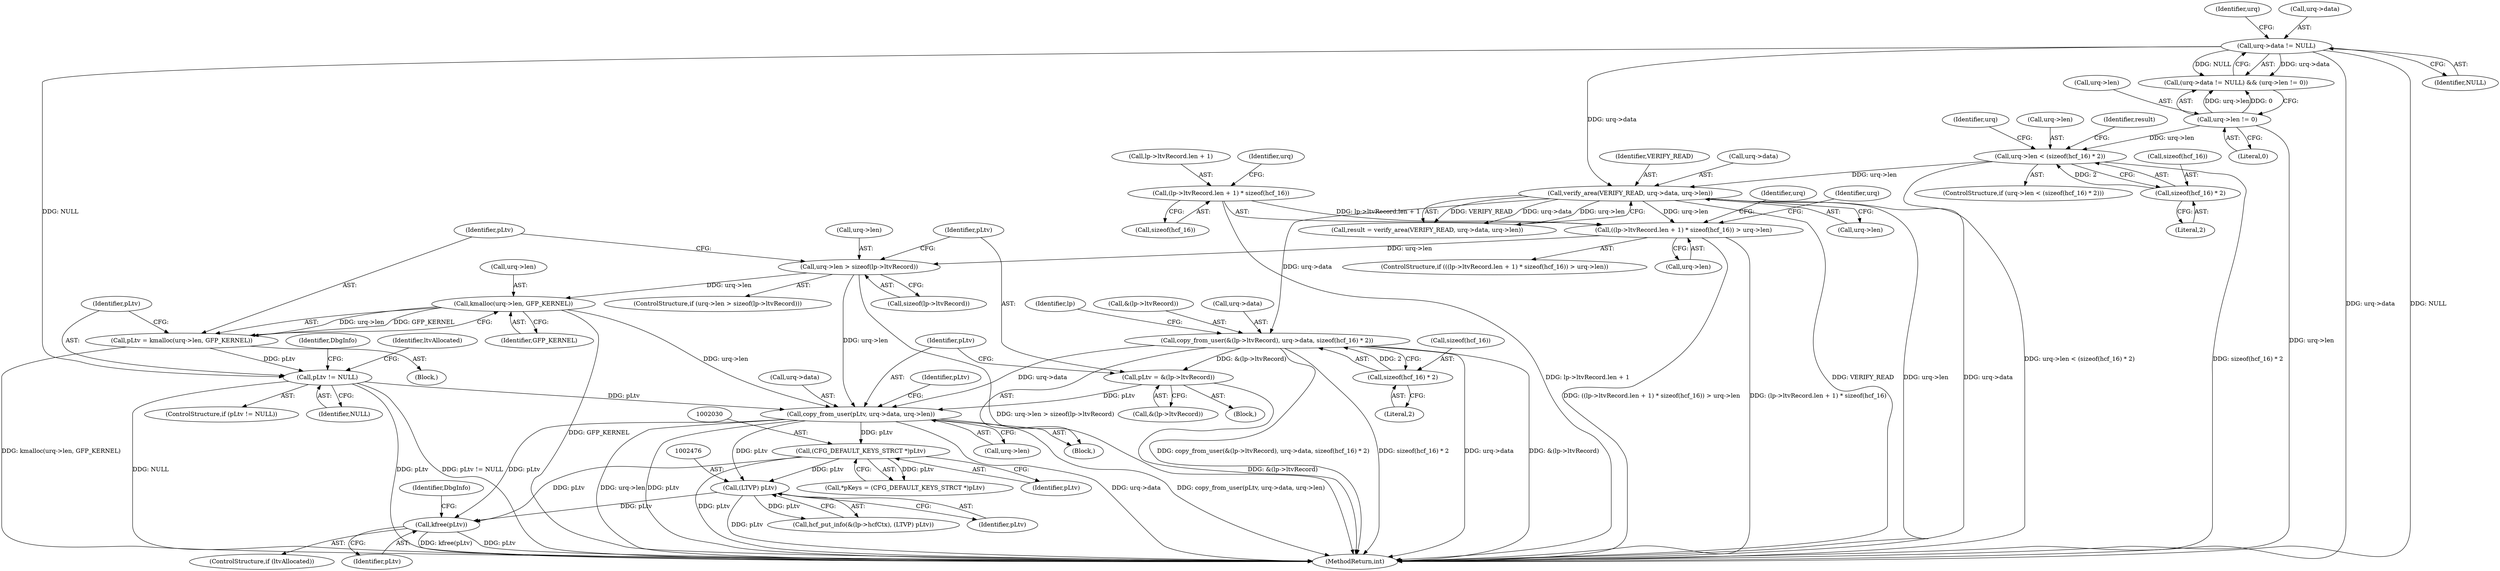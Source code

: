 digraph "0_linux_b5e2f339865fb443107e5b10603e53bbc92dc054_0@API" {
"1002483" [label="(Call,kfree(pLtv))"];
"1000400" [label="(Call,copy_from_user(pLtv, urq->data, urq->len))"];
"1000359" [label="(Call,pLtv != NULL)"];
"1000351" [label="(Call,pLtv = kmalloc(urq->len, GFP_KERNEL))"];
"1000353" [label="(Call,kmalloc(urq->len, GFP_KERNEL))"];
"1000342" [label="(Call,urq->len > sizeof(lp->ltvRecord))"];
"1000306" [label="(Call,((lp->ltvRecord.len + 1) * sizeof(hcf_16)) > urq->len)"];
"1000307" [label="(Call,(lp->ltvRecord.len + 1) * sizeof(hcf_16))"];
"1000268" [label="(Call,verify_area(VERIFY_READ, urq->data, urq->len))"];
"1000222" [label="(Call,urq->data != NULL)"];
"1000234" [label="(Call,urq->len < (sizeof(hcf_16) * 2))"];
"1000227" [label="(Call,urq->len != 0)"];
"1000238" [label="(Call,sizeof(hcf_16) * 2)"];
"1000394" [label="(Call,pLtv = &(lp->ltvRecord))"];
"1000293" [label="(Call,copy_from_user(&(lp->ltvRecord), urq->data, sizeof(hcf_16) * 2))"];
"1000301" [label="(Call,sizeof(hcf_16) * 2)"];
"1002029" [label="(Call,(CFG_DEFAULT_KEYS_STRCT *)pLtv)"];
"1002475" [label="(Call,(LTVP) pLtv)"];
"1002027" [label="(Call,*pKeys = (CFG_DEFAULT_KEYS_STRCT *)pLtv)"];
"1000268" [label="(Call,verify_area(VERIFY_READ, urq->data, urq->len))"];
"1000306" [label="(Call,((lp->ltvRecord.len + 1) * sizeof(hcf_16)) > urq->len)"];
"1000269" [label="(Identifier,VERIFY_READ)"];
"1000228" [label="(Call,urq->len)"];
"1000227" [label="(Call,urq->len != 0)"];
"1002031" [label="(Identifier,pLtv)"];
"1000315" [label="(Call,sizeof(hcf_16))"];
"1000351" [label="(Call,pLtv = kmalloc(urq->len, GFP_KERNEL))"];
"1000234" [label="(Call,urq->len < (sizeof(hcf_16) * 2))"];
"1000369" [label="(Identifier,DbgInfo)"];
"1000245" [label="(Identifier,urq)"];
"1000401" [label="(Identifier,pLtv)"];
"1000318" [label="(Identifier,urq)"];
"1000229" [label="(Identifier,urq)"];
"1002029" [label="(Call,(CFG_DEFAULT_KEYS_STRCT *)pLtv)"];
"1000402" [label="(Call,urq->data)"];
"1000361" [label="(Identifier,NULL)"];
"1002520" [label="(MethodReturn,int)"];
"1000294" [label="(Call,&(lp->ltvRecord))"];
"1000302" [label="(Call,sizeof(hcf_16))"];
"1000394" [label="(Call,pLtv = &(lp->ltvRecord))"];
"1000293" [label="(Call,copy_from_user(&(lp->ltvRecord), urq->data, sizeof(hcf_16) * 2))"];
"1000342" [label="(Call,urq->len > sizeof(lp->ltvRecord))"];
"1000395" [label="(Identifier,pLtv)"];
"1000301" [label="(Call,sizeof(hcf_16) * 2)"];
"1000364" [label="(Identifier,ltvAllocated)"];
"1000346" [label="(Call,sizeof(lp->ltvRecord))"];
"1000226" [label="(Identifier,NULL)"];
"1000298" [label="(Call,urq->data)"];
"1000360" [label="(Identifier,pLtv)"];
"1000307" [label="(Call,(lp->ltvRecord.len + 1) * sizeof(hcf_16))"];
"1000311" [label="(Identifier,lp)"];
"1000233" [label="(ControlStructure,if (urq->len < (sizeof(hcf_16) * 2)))"];
"1000270" [label="(Call,urq->data)"];
"1000323" [label="(Identifier,urq)"];
"1000354" [label="(Call,urq->len)"];
"1000353" [label="(Call,kmalloc(urq->len, GFP_KERNEL))"];
"1002484" [label="(Identifier,pLtv)"];
"1000357" [label="(Identifier,GFP_KERNEL)"];
"1000317" [label="(Call,urq->len)"];
"1000241" [label="(Literal,2)"];
"1000235" [label="(Call,urq->len)"];
"1000239" [label="(Call,sizeof(hcf_16))"];
"1002470" [label="(Call,hcf_put_info(&(lp->hcfCtx), (LTVP) pLtv))"];
"1002481" [label="(ControlStructure,if (ltvAllocated))"];
"1000405" [label="(Call,urq->len)"];
"1000308" [label="(Call,lp->ltvRecord.len + 1)"];
"1000267" [label="(Identifier,result)"];
"1000358" [label="(ControlStructure,if (pLtv != NULL))"];
"1000410" [label="(Identifier,pLtv)"];
"1000305" [label="(ControlStructure,if (((lp->ltvRecord.len + 1) * sizeof(hcf_16)) > urq->len))"];
"1002477" [label="(Identifier,pLtv)"];
"1000352" [label="(Identifier,pLtv)"];
"1000232" [label="(Block,)"];
"1000396" [label="(Call,&(lp->ltvRecord))"];
"1002475" [label="(Call,(LTVP) pLtv)"];
"1000222" [label="(Call,urq->data != NULL)"];
"1000238" [label="(Call,sizeof(hcf_16) * 2)"];
"1000221" [label="(Call,(urq->data != NULL) && (urq->len != 0))"];
"1000341" [label="(ControlStructure,if (urq->len > sizeof(lp->ltvRecord)))"];
"1000359" [label="(Call,pLtv != NULL)"];
"1000231" [label="(Literal,0)"];
"1000343" [label="(Call,urq->len)"];
"1000393" [label="(Block,)"];
"1000273" [label="(Call,urq->len)"];
"1000304" [label="(Literal,2)"];
"1000350" [label="(Block,)"];
"1000266" [label="(Call,result = verify_area(VERIFY_READ, urq->data, urq->len))"];
"1000400" [label="(Call,copy_from_user(pLtv, urq->data, urq->len))"];
"1002517" [label="(Identifier,DbgInfo)"];
"1002483" [label="(Call,kfree(pLtv))"];
"1000223" [label="(Call,urq->data)"];
"1000344" [label="(Identifier,urq)"];
"1002483" -> "1002481"  [label="AST: "];
"1002483" -> "1002484"  [label="CFG: "];
"1002484" -> "1002483"  [label="AST: "];
"1002517" -> "1002483"  [label="CFG: "];
"1002483" -> "1002520"  [label="DDG: pLtv"];
"1002483" -> "1002520"  [label="DDG: kfree(pLtv)"];
"1000400" -> "1002483"  [label="DDG: pLtv"];
"1002029" -> "1002483"  [label="DDG: pLtv"];
"1002475" -> "1002483"  [label="DDG: pLtv"];
"1000400" -> "1000232"  [label="AST: "];
"1000400" -> "1000405"  [label="CFG: "];
"1000401" -> "1000400"  [label="AST: "];
"1000402" -> "1000400"  [label="AST: "];
"1000405" -> "1000400"  [label="AST: "];
"1000410" -> "1000400"  [label="CFG: "];
"1000400" -> "1002520"  [label="DDG: urq->len"];
"1000400" -> "1002520"  [label="DDG: pLtv"];
"1000400" -> "1002520"  [label="DDG: urq->data"];
"1000400" -> "1002520"  [label="DDG: copy_from_user(pLtv, urq->data, urq->len)"];
"1000359" -> "1000400"  [label="DDG: pLtv"];
"1000394" -> "1000400"  [label="DDG: pLtv"];
"1000293" -> "1000400"  [label="DDG: urq->data"];
"1000342" -> "1000400"  [label="DDG: urq->len"];
"1000353" -> "1000400"  [label="DDG: urq->len"];
"1000400" -> "1002029"  [label="DDG: pLtv"];
"1000400" -> "1002475"  [label="DDG: pLtv"];
"1000359" -> "1000358"  [label="AST: "];
"1000359" -> "1000361"  [label="CFG: "];
"1000360" -> "1000359"  [label="AST: "];
"1000361" -> "1000359"  [label="AST: "];
"1000364" -> "1000359"  [label="CFG: "];
"1000369" -> "1000359"  [label="CFG: "];
"1000359" -> "1002520"  [label="DDG: NULL"];
"1000359" -> "1002520"  [label="DDG: pLtv"];
"1000359" -> "1002520"  [label="DDG: pLtv != NULL"];
"1000351" -> "1000359"  [label="DDG: pLtv"];
"1000222" -> "1000359"  [label="DDG: NULL"];
"1000351" -> "1000350"  [label="AST: "];
"1000351" -> "1000353"  [label="CFG: "];
"1000352" -> "1000351"  [label="AST: "];
"1000353" -> "1000351"  [label="AST: "];
"1000360" -> "1000351"  [label="CFG: "];
"1000351" -> "1002520"  [label="DDG: kmalloc(urq->len, GFP_KERNEL)"];
"1000353" -> "1000351"  [label="DDG: urq->len"];
"1000353" -> "1000351"  [label="DDG: GFP_KERNEL"];
"1000353" -> "1000357"  [label="CFG: "];
"1000354" -> "1000353"  [label="AST: "];
"1000357" -> "1000353"  [label="AST: "];
"1000353" -> "1002520"  [label="DDG: GFP_KERNEL"];
"1000342" -> "1000353"  [label="DDG: urq->len"];
"1000342" -> "1000341"  [label="AST: "];
"1000342" -> "1000346"  [label="CFG: "];
"1000343" -> "1000342"  [label="AST: "];
"1000346" -> "1000342"  [label="AST: "];
"1000352" -> "1000342"  [label="CFG: "];
"1000395" -> "1000342"  [label="CFG: "];
"1000342" -> "1002520"  [label="DDG: urq->len > sizeof(lp->ltvRecord)"];
"1000306" -> "1000342"  [label="DDG: urq->len"];
"1000306" -> "1000305"  [label="AST: "];
"1000306" -> "1000317"  [label="CFG: "];
"1000307" -> "1000306"  [label="AST: "];
"1000317" -> "1000306"  [label="AST: "];
"1000323" -> "1000306"  [label="CFG: "];
"1000344" -> "1000306"  [label="CFG: "];
"1000306" -> "1002520"  [label="DDG: (lp->ltvRecord.len + 1) * sizeof(hcf_16)"];
"1000306" -> "1002520"  [label="DDG: ((lp->ltvRecord.len + 1) * sizeof(hcf_16)) > urq->len"];
"1000307" -> "1000306"  [label="DDG: lp->ltvRecord.len + 1"];
"1000268" -> "1000306"  [label="DDG: urq->len"];
"1000307" -> "1000315"  [label="CFG: "];
"1000308" -> "1000307"  [label="AST: "];
"1000315" -> "1000307"  [label="AST: "];
"1000318" -> "1000307"  [label="CFG: "];
"1000307" -> "1002520"  [label="DDG: lp->ltvRecord.len + 1"];
"1000268" -> "1000266"  [label="AST: "];
"1000268" -> "1000273"  [label="CFG: "];
"1000269" -> "1000268"  [label="AST: "];
"1000270" -> "1000268"  [label="AST: "];
"1000273" -> "1000268"  [label="AST: "];
"1000266" -> "1000268"  [label="CFG: "];
"1000268" -> "1002520"  [label="DDG: VERIFY_READ"];
"1000268" -> "1002520"  [label="DDG: urq->len"];
"1000268" -> "1002520"  [label="DDG: urq->data"];
"1000268" -> "1000266"  [label="DDG: VERIFY_READ"];
"1000268" -> "1000266"  [label="DDG: urq->data"];
"1000268" -> "1000266"  [label="DDG: urq->len"];
"1000222" -> "1000268"  [label="DDG: urq->data"];
"1000234" -> "1000268"  [label="DDG: urq->len"];
"1000268" -> "1000293"  [label="DDG: urq->data"];
"1000222" -> "1000221"  [label="AST: "];
"1000222" -> "1000226"  [label="CFG: "];
"1000223" -> "1000222"  [label="AST: "];
"1000226" -> "1000222"  [label="AST: "];
"1000229" -> "1000222"  [label="CFG: "];
"1000221" -> "1000222"  [label="CFG: "];
"1000222" -> "1002520"  [label="DDG: urq->data"];
"1000222" -> "1002520"  [label="DDG: NULL"];
"1000222" -> "1000221"  [label="DDG: urq->data"];
"1000222" -> "1000221"  [label="DDG: NULL"];
"1000234" -> "1000233"  [label="AST: "];
"1000234" -> "1000238"  [label="CFG: "];
"1000235" -> "1000234"  [label="AST: "];
"1000238" -> "1000234"  [label="AST: "];
"1000245" -> "1000234"  [label="CFG: "];
"1000267" -> "1000234"  [label="CFG: "];
"1000234" -> "1002520"  [label="DDG: sizeof(hcf_16) * 2"];
"1000234" -> "1002520"  [label="DDG: urq->len < (sizeof(hcf_16) * 2)"];
"1000227" -> "1000234"  [label="DDG: urq->len"];
"1000238" -> "1000234"  [label="DDG: 2"];
"1000227" -> "1000221"  [label="AST: "];
"1000227" -> "1000231"  [label="CFG: "];
"1000228" -> "1000227"  [label="AST: "];
"1000231" -> "1000227"  [label="AST: "];
"1000221" -> "1000227"  [label="CFG: "];
"1000227" -> "1002520"  [label="DDG: urq->len"];
"1000227" -> "1000221"  [label="DDG: urq->len"];
"1000227" -> "1000221"  [label="DDG: 0"];
"1000238" -> "1000241"  [label="CFG: "];
"1000239" -> "1000238"  [label="AST: "];
"1000241" -> "1000238"  [label="AST: "];
"1000394" -> "1000393"  [label="AST: "];
"1000394" -> "1000396"  [label="CFG: "];
"1000395" -> "1000394"  [label="AST: "];
"1000396" -> "1000394"  [label="AST: "];
"1000401" -> "1000394"  [label="CFG: "];
"1000394" -> "1002520"  [label="DDG: &(lp->ltvRecord)"];
"1000293" -> "1000394"  [label="DDG: &(lp->ltvRecord)"];
"1000293" -> "1000232"  [label="AST: "];
"1000293" -> "1000301"  [label="CFG: "];
"1000294" -> "1000293"  [label="AST: "];
"1000298" -> "1000293"  [label="AST: "];
"1000301" -> "1000293"  [label="AST: "];
"1000311" -> "1000293"  [label="CFG: "];
"1000293" -> "1002520"  [label="DDG: urq->data"];
"1000293" -> "1002520"  [label="DDG: &(lp->ltvRecord)"];
"1000293" -> "1002520"  [label="DDG: copy_from_user(&(lp->ltvRecord), urq->data, sizeof(hcf_16) * 2)"];
"1000293" -> "1002520"  [label="DDG: sizeof(hcf_16) * 2"];
"1000301" -> "1000293"  [label="DDG: 2"];
"1000301" -> "1000304"  [label="CFG: "];
"1000302" -> "1000301"  [label="AST: "];
"1000304" -> "1000301"  [label="AST: "];
"1002029" -> "1002027"  [label="AST: "];
"1002029" -> "1002031"  [label="CFG: "];
"1002030" -> "1002029"  [label="AST: "];
"1002031" -> "1002029"  [label="AST: "];
"1002027" -> "1002029"  [label="CFG: "];
"1002029" -> "1002520"  [label="DDG: pLtv"];
"1002029" -> "1002027"  [label="DDG: pLtv"];
"1002029" -> "1002475"  [label="DDG: pLtv"];
"1002475" -> "1002470"  [label="AST: "];
"1002475" -> "1002477"  [label="CFG: "];
"1002476" -> "1002475"  [label="AST: "];
"1002477" -> "1002475"  [label="AST: "];
"1002470" -> "1002475"  [label="CFG: "];
"1002475" -> "1002520"  [label="DDG: pLtv"];
"1002475" -> "1002470"  [label="DDG: pLtv"];
}
